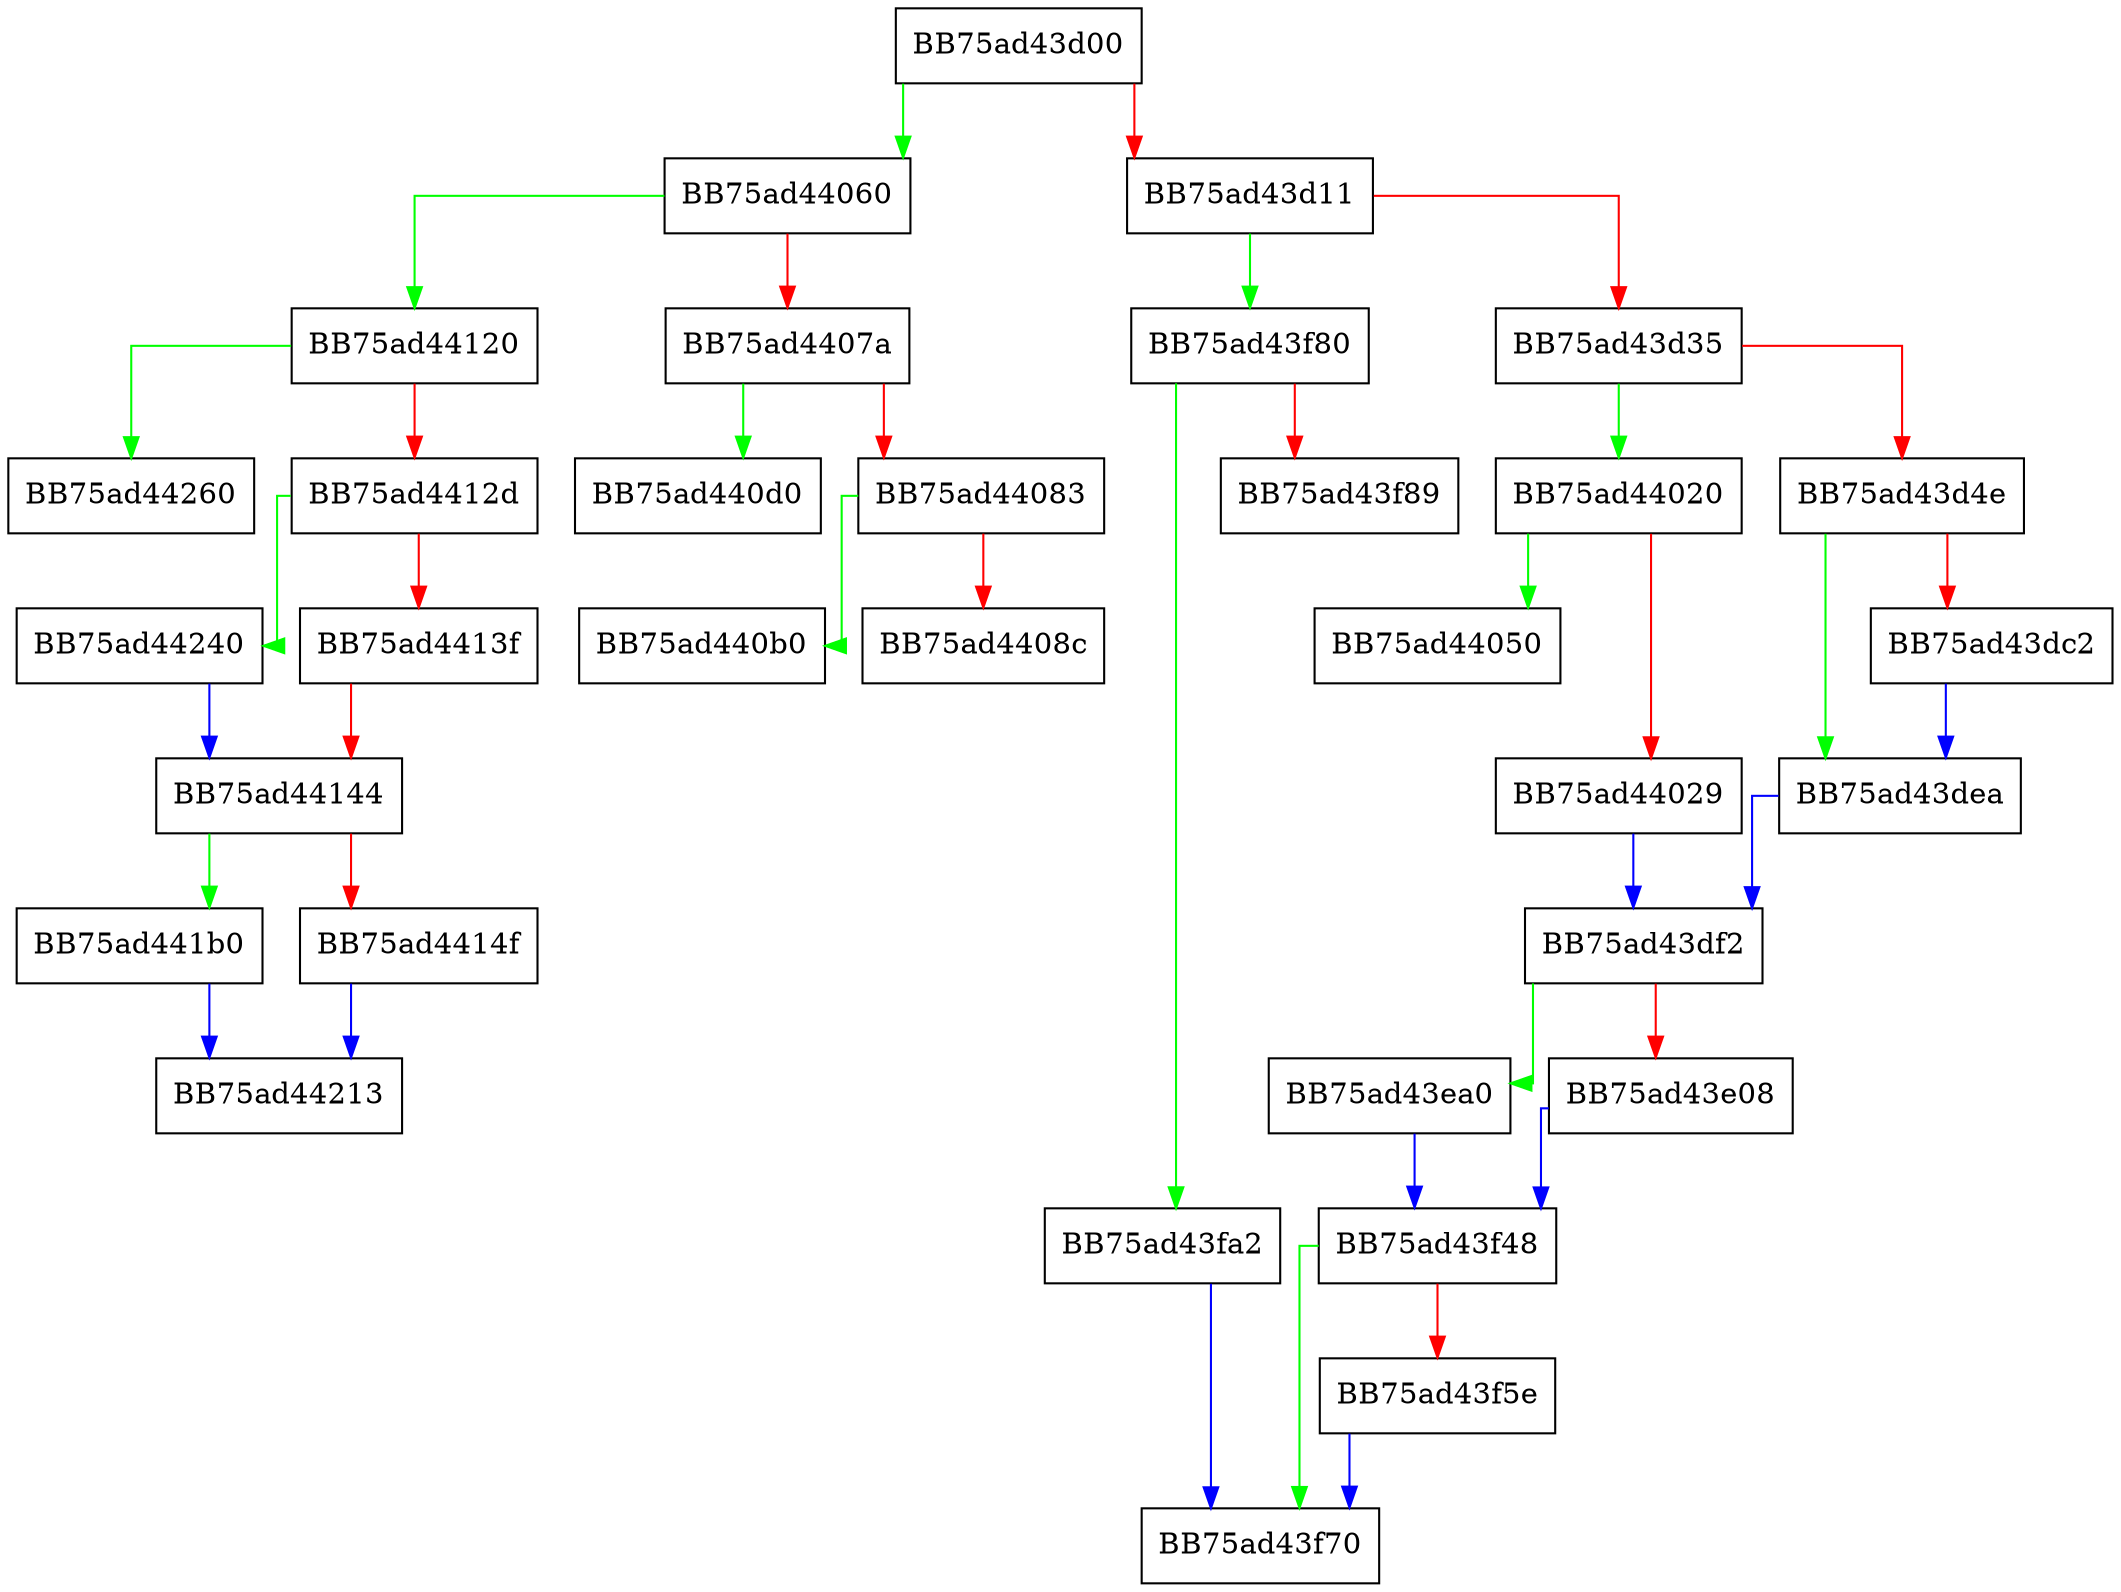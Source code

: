 digraph sin {
  node [shape="box"];
  graph [splines=ortho];
  BB75ad43d00 -> BB75ad44060 [color="green"];
  BB75ad43d00 -> BB75ad43d11 [color="red"];
  BB75ad43d11 -> BB75ad43f80 [color="green"];
  BB75ad43d11 -> BB75ad43d35 [color="red"];
  BB75ad43d35 -> BB75ad44020 [color="green"];
  BB75ad43d35 -> BB75ad43d4e [color="red"];
  BB75ad43d4e -> BB75ad43dea [color="green"];
  BB75ad43d4e -> BB75ad43dc2 [color="red"];
  BB75ad43dc2 -> BB75ad43dea [color="blue"];
  BB75ad43dea -> BB75ad43df2 [color="blue"];
  BB75ad43df2 -> BB75ad43ea0 [color="green"];
  BB75ad43df2 -> BB75ad43e08 [color="red"];
  BB75ad43e08 -> BB75ad43f48 [color="blue"];
  BB75ad43ea0 -> BB75ad43f48 [color="blue"];
  BB75ad43f48 -> BB75ad43f70 [color="green"];
  BB75ad43f48 -> BB75ad43f5e [color="red"];
  BB75ad43f5e -> BB75ad43f70 [color="blue"];
  BB75ad43f80 -> BB75ad43fa2 [color="green"];
  BB75ad43f80 -> BB75ad43f89 [color="red"];
  BB75ad43fa2 -> BB75ad43f70 [color="blue"];
  BB75ad44020 -> BB75ad44050 [color="green"];
  BB75ad44020 -> BB75ad44029 [color="red"];
  BB75ad44029 -> BB75ad43df2 [color="blue"];
  BB75ad44060 -> BB75ad44120 [color="green"];
  BB75ad44060 -> BB75ad4407a [color="red"];
  BB75ad4407a -> BB75ad440d0 [color="green"];
  BB75ad4407a -> BB75ad44083 [color="red"];
  BB75ad44083 -> BB75ad440b0 [color="green"];
  BB75ad44083 -> BB75ad4408c [color="red"];
  BB75ad44120 -> BB75ad44260 [color="green"];
  BB75ad44120 -> BB75ad4412d [color="red"];
  BB75ad4412d -> BB75ad44240 [color="green"];
  BB75ad4412d -> BB75ad4413f [color="red"];
  BB75ad4413f -> BB75ad44144 [color="red"];
  BB75ad44144 -> BB75ad441b0 [color="green"];
  BB75ad44144 -> BB75ad4414f [color="red"];
  BB75ad4414f -> BB75ad44213 [color="blue"];
  BB75ad441b0 -> BB75ad44213 [color="blue"];
  BB75ad44240 -> BB75ad44144 [color="blue"];
}